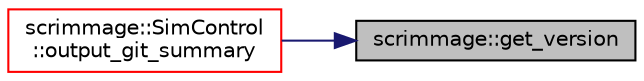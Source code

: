 digraph "scrimmage::get_version"
{
 // LATEX_PDF_SIZE
  edge [fontname="Helvetica",fontsize="10",labelfontname="Helvetica",labelfontsize="10"];
  node [fontname="Helvetica",fontsize="10",shape=record];
  rankdir="RL";
  Node1 [label="scrimmage::get_version",height=0.2,width=0.4,color="black", fillcolor="grey75", style="filled", fontcolor="black",tooltip=" "];
  Node1 -> Node2 [dir="back",color="midnightblue",fontsize="10",style="solid",fontname="Helvetica"];
  Node2 [label="scrimmage::SimControl\l::output_git_summary",height=0.2,width=0.4,color="red", fillcolor="white", style="filled",URL="$classscrimmage_1_1SimControl.html#a8cd3b0a233bd4f47c0e064d21240c707",tooltip=" "];
}
